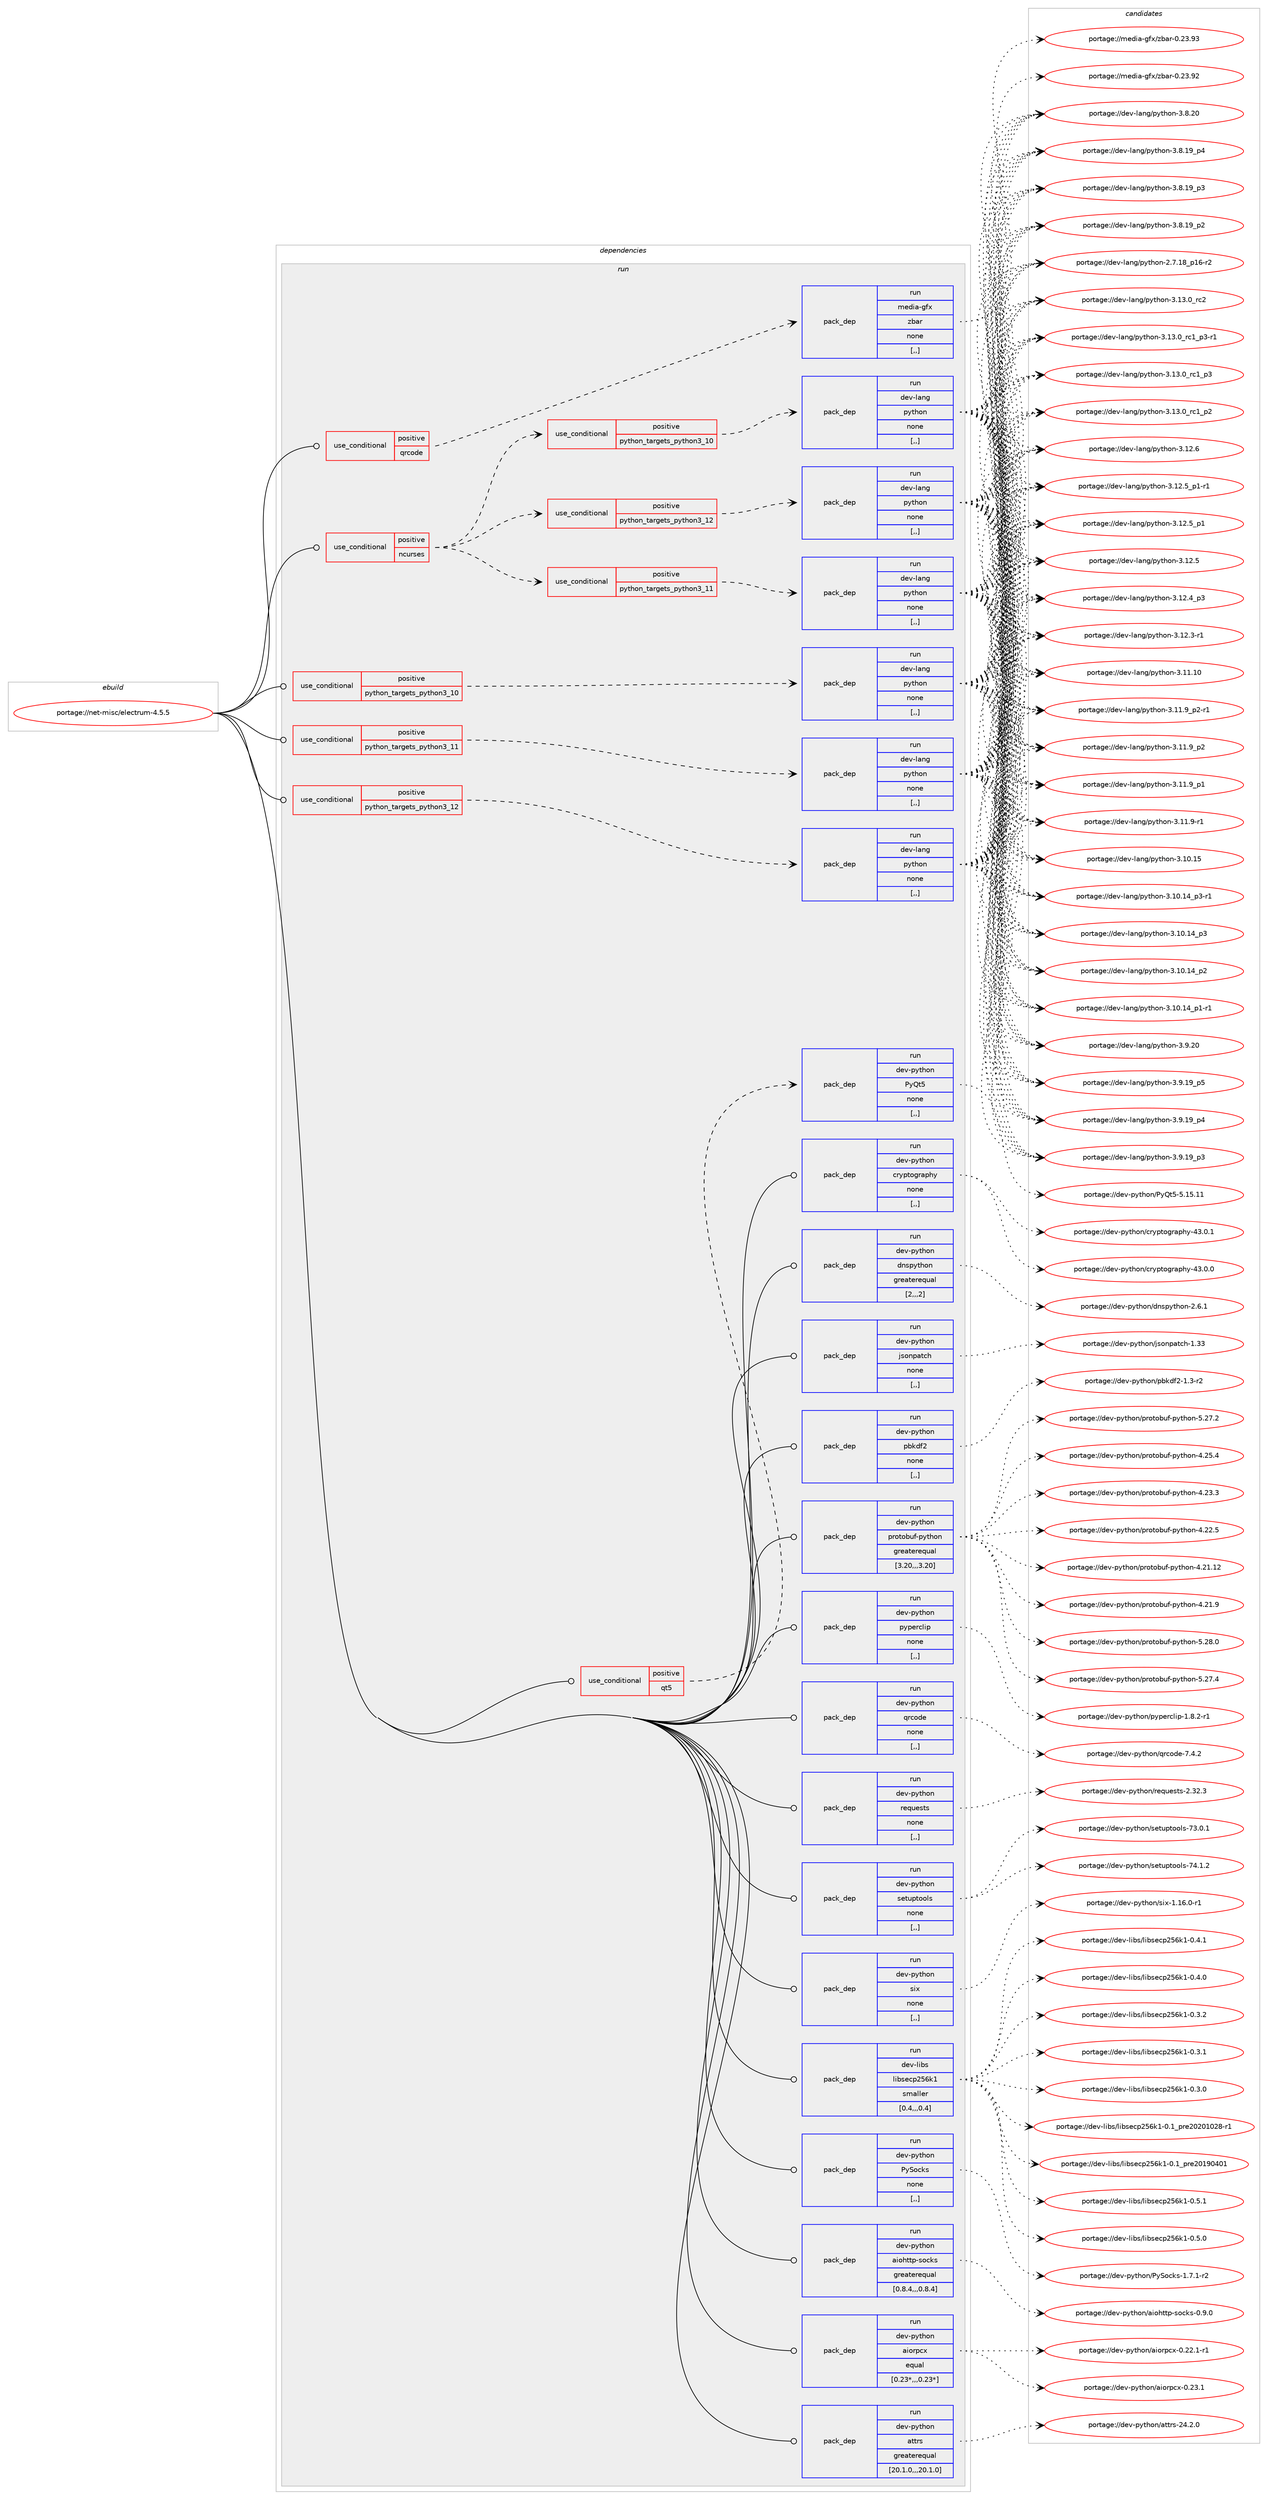 digraph prolog {

# *************
# Graph options
# *************

newrank=true;
concentrate=true;
compound=true;
graph [rankdir=LR,fontname=Helvetica,fontsize=10,ranksep=1.5];#, ranksep=2.5, nodesep=0.2];
edge  [arrowhead=vee];
node  [fontname=Helvetica,fontsize=10];

# **********
# The ebuild
# **********

subgraph cluster_leftcol {
color=gray;
label=<<i>ebuild</i>>;
id [label="portage://net-misc/electrum-4.5.5", color=red, width=4, href="../net-misc/electrum-4.5.5.svg"];
}

# ****************
# The dependencies
# ****************

subgraph cluster_midcol {
color=gray;
label=<<i>dependencies</i>>;
subgraph cluster_compile {
fillcolor="#eeeeee";
style=filled;
label=<<i>compile</i>>;
}
subgraph cluster_compileandrun {
fillcolor="#eeeeee";
style=filled;
label=<<i>compile and run</i>>;
}
subgraph cluster_run {
fillcolor="#eeeeee";
style=filled;
label=<<i>run</i>>;
subgraph cond230646 {
dependency879184 [label=<<TABLE BORDER="0" CELLBORDER="1" CELLSPACING="0" CELLPADDING="4"><TR><TD ROWSPAN="3" CELLPADDING="10">use_conditional</TD></TR><TR><TD>positive</TD></TR><TR><TD>ncurses</TD></TR></TABLE>>, shape=none, color=red];
subgraph cond230647 {
dependency879185 [label=<<TABLE BORDER="0" CELLBORDER="1" CELLSPACING="0" CELLPADDING="4"><TR><TD ROWSPAN="3" CELLPADDING="10">use_conditional</TD></TR><TR><TD>positive</TD></TR><TR><TD>python_targets_python3_10</TD></TR></TABLE>>, shape=none, color=red];
subgraph pack642105 {
dependency879186 [label=<<TABLE BORDER="0" CELLBORDER="1" CELLSPACING="0" CELLPADDING="4" WIDTH="220"><TR><TD ROWSPAN="6" CELLPADDING="30">pack_dep</TD></TR><TR><TD WIDTH="110">run</TD></TR><TR><TD>dev-lang</TD></TR><TR><TD>python</TD></TR><TR><TD>none</TD></TR><TR><TD>[,,]</TD></TR></TABLE>>, shape=none, color=blue];
}
dependency879185:e -> dependency879186:w [weight=20,style="dashed",arrowhead="vee"];
}
dependency879184:e -> dependency879185:w [weight=20,style="dashed",arrowhead="vee"];
subgraph cond230648 {
dependency879187 [label=<<TABLE BORDER="0" CELLBORDER="1" CELLSPACING="0" CELLPADDING="4"><TR><TD ROWSPAN="3" CELLPADDING="10">use_conditional</TD></TR><TR><TD>positive</TD></TR><TR><TD>python_targets_python3_11</TD></TR></TABLE>>, shape=none, color=red];
subgraph pack642106 {
dependency879188 [label=<<TABLE BORDER="0" CELLBORDER="1" CELLSPACING="0" CELLPADDING="4" WIDTH="220"><TR><TD ROWSPAN="6" CELLPADDING="30">pack_dep</TD></TR><TR><TD WIDTH="110">run</TD></TR><TR><TD>dev-lang</TD></TR><TR><TD>python</TD></TR><TR><TD>none</TD></TR><TR><TD>[,,]</TD></TR></TABLE>>, shape=none, color=blue];
}
dependency879187:e -> dependency879188:w [weight=20,style="dashed",arrowhead="vee"];
}
dependency879184:e -> dependency879187:w [weight=20,style="dashed",arrowhead="vee"];
subgraph cond230649 {
dependency879189 [label=<<TABLE BORDER="0" CELLBORDER="1" CELLSPACING="0" CELLPADDING="4"><TR><TD ROWSPAN="3" CELLPADDING="10">use_conditional</TD></TR><TR><TD>positive</TD></TR><TR><TD>python_targets_python3_12</TD></TR></TABLE>>, shape=none, color=red];
subgraph pack642107 {
dependency879190 [label=<<TABLE BORDER="0" CELLBORDER="1" CELLSPACING="0" CELLPADDING="4" WIDTH="220"><TR><TD ROWSPAN="6" CELLPADDING="30">pack_dep</TD></TR><TR><TD WIDTH="110">run</TD></TR><TR><TD>dev-lang</TD></TR><TR><TD>python</TD></TR><TR><TD>none</TD></TR><TR><TD>[,,]</TD></TR></TABLE>>, shape=none, color=blue];
}
dependency879189:e -> dependency879190:w [weight=20,style="dashed",arrowhead="vee"];
}
dependency879184:e -> dependency879189:w [weight=20,style="dashed",arrowhead="vee"];
}
id:e -> dependency879184:w [weight=20,style="solid",arrowhead="odot"];
subgraph cond230650 {
dependency879191 [label=<<TABLE BORDER="0" CELLBORDER="1" CELLSPACING="0" CELLPADDING="4"><TR><TD ROWSPAN="3" CELLPADDING="10">use_conditional</TD></TR><TR><TD>positive</TD></TR><TR><TD>python_targets_python3_10</TD></TR></TABLE>>, shape=none, color=red];
subgraph pack642108 {
dependency879192 [label=<<TABLE BORDER="0" CELLBORDER="1" CELLSPACING="0" CELLPADDING="4" WIDTH="220"><TR><TD ROWSPAN="6" CELLPADDING="30">pack_dep</TD></TR><TR><TD WIDTH="110">run</TD></TR><TR><TD>dev-lang</TD></TR><TR><TD>python</TD></TR><TR><TD>none</TD></TR><TR><TD>[,,]</TD></TR></TABLE>>, shape=none, color=blue];
}
dependency879191:e -> dependency879192:w [weight=20,style="dashed",arrowhead="vee"];
}
id:e -> dependency879191:w [weight=20,style="solid",arrowhead="odot"];
subgraph cond230651 {
dependency879193 [label=<<TABLE BORDER="0" CELLBORDER="1" CELLSPACING="0" CELLPADDING="4"><TR><TD ROWSPAN="3" CELLPADDING="10">use_conditional</TD></TR><TR><TD>positive</TD></TR><TR><TD>python_targets_python3_11</TD></TR></TABLE>>, shape=none, color=red];
subgraph pack642109 {
dependency879194 [label=<<TABLE BORDER="0" CELLBORDER="1" CELLSPACING="0" CELLPADDING="4" WIDTH="220"><TR><TD ROWSPAN="6" CELLPADDING="30">pack_dep</TD></TR><TR><TD WIDTH="110">run</TD></TR><TR><TD>dev-lang</TD></TR><TR><TD>python</TD></TR><TR><TD>none</TD></TR><TR><TD>[,,]</TD></TR></TABLE>>, shape=none, color=blue];
}
dependency879193:e -> dependency879194:w [weight=20,style="dashed",arrowhead="vee"];
}
id:e -> dependency879193:w [weight=20,style="solid",arrowhead="odot"];
subgraph cond230652 {
dependency879195 [label=<<TABLE BORDER="0" CELLBORDER="1" CELLSPACING="0" CELLPADDING="4"><TR><TD ROWSPAN="3" CELLPADDING="10">use_conditional</TD></TR><TR><TD>positive</TD></TR><TR><TD>python_targets_python3_12</TD></TR></TABLE>>, shape=none, color=red];
subgraph pack642110 {
dependency879196 [label=<<TABLE BORDER="0" CELLBORDER="1" CELLSPACING="0" CELLPADDING="4" WIDTH="220"><TR><TD ROWSPAN="6" CELLPADDING="30">pack_dep</TD></TR><TR><TD WIDTH="110">run</TD></TR><TR><TD>dev-lang</TD></TR><TR><TD>python</TD></TR><TR><TD>none</TD></TR><TR><TD>[,,]</TD></TR></TABLE>>, shape=none, color=blue];
}
dependency879195:e -> dependency879196:w [weight=20,style="dashed",arrowhead="vee"];
}
id:e -> dependency879195:w [weight=20,style="solid",arrowhead="odot"];
subgraph cond230653 {
dependency879197 [label=<<TABLE BORDER="0" CELLBORDER="1" CELLSPACING="0" CELLPADDING="4"><TR><TD ROWSPAN="3" CELLPADDING="10">use_conditional</TD></TR><TR><TD>positive</TD></TR><TR><TD>qrcode</TD></TR></TABLE>>, shape=none, color=red];
subgraph pack642111 {
dependency879198 [label=<<TABLE BORDER="0" CELLBORDER="1" CELLSPACING="0" CELLPADDING="4" WIDTH="220"><TR><TD ROWSPAN="6" CELLPADDING="30">pack_dep</TD></TR><TR><TD WIDTH="110">run</TD></TR><TR><TD>media-gfx</TD></TR><TR><TD>zbar</TD></TR><TR><TD>none</TD></TR><TR><TD>[,,]</TD></TR></TABLE>>, shape=none, color=blue];
}
dependency879197:e -> dependency879198:w [weight=20,style="dashed",arrowhead="vee"];
}
id:e -> dependency879197:w [weight=20,style="solid",arrowhead="odot"];
subgraph cond230654 {
dependency879199 [label=<<TABLE BORDER="0" CELLBORDER="1" CELLSPACING="0" CELLPADDING="4"><TR><TD ROWSPAN="3" CELLPADDING="10">use_conditional</TD></TR><TR><TD>positive</TD></TR><TR><TD>qt5</TD></TR></TABLE>>, shape=none, color=red];
subgraph pack642112 {
dependency879200 [label=<<TABLE BORDER="0" CELLBORDER="1" CELLSPACING="0" CELLPADDING="4" WIDTH="220"><TR><TD ROWSPAN="6" CELLPADDING="30">pack_dep</TD></TR><TR><TD WIDTH="110">run</TD></TR><TR><TD>dev-python</TD></TR><TR><TD>PyQt5</TD></TR><TR><TD>none</TD></TR><TR><TD>[,,]</TD></TR></TABLE>>, shape=none, color=blue];
}
dependency879199:e -> dependency879200:w [weight=20,style="dashed",arrowhead="vee"];
}
id:e -> dependency879199:w [weight=20,style="solid",arrowhead="odot"];
subgraph pack642113 {
dependency879201 [label=<<TABLE BORDER="0" CELLBORDER="1" CELLSPACING="0" CELLPADDING="4" WIDTH="220"><TR><TD ROWSPAN="6" CELLPADDING="30">pack_dep</TD></TR><TR><TD WIDTH="110">run</TD></TR><TR><TD>dev-libs</TD></TR><TR><TD>libsecp256k1</TD></TR><TR><TD>smaller</TD></TR><TR><TD>[0.4,,,0.4]</TD></TR></TABLE>>, shape=none, color=blue];
}
id:e -> dependency879201:w [weight=20,style="solid",arrowhead="odot"];
subgraph pack642114 {
dependency879202 [label=<<TABLE BORDER="0" CELLBORDER="1" CELLSPACING="0" CELLPADDING="4" WIDTH="220"><TR><TD ROWSPAN="6" CELLPADDING="30">pack_dep</TD></TR><TR><TD WIDTH="110">run</TD></TR><TR><TD>dev-python</TD></TR><TR><TD>PySocks</TD></TR><TR><TD>none</TD></TR><TR><TD>[,,]</TD></TR></TABLE>>, shape=none, color=blue];
}
id:e -> dependency879202:w [weight=20,style="solid",arrowhead="odot"];
subgraph pack642115 {
dependency879203 [label=<<TABLE BORDER="0" CELLBORDER="1" CELLSPACING="0" CELLPADDING="4" WIDTH="220"><TR><TD ROWSPAN="6" CELLPADDING="30">pack_dep</TD></TR><TR><TD WIDTH="110">run</TD></TR><TR><TD>dev-python</TD></TR><TR><TD>aiohttp-socks</TD></TR><TR><TD>greaterequal</TD></TR><TR><TD>[0.8.4,,,0.8.4]</TD></TR></TABLE>>, shape=none, color=blue];
}
id:e -> dependency879203:w [weight=20,style="solid",arrowhead="odot"];
subgraph pack642116 {
dependency879204 [label=<<TABLE BORDER="0" CELLBORDER="1" CELLSPACING="0" CELLPADDING="4" WIDTH="220"><TR><TD ROWSPAN="6" CELLPADDING="30">pack_dep</TD></TR><TR><TD WIDTH="110">run</TD></TR><TR><TD>dev-python</TD></TR><TR><TD>aiorpcx</TD></TR><TR><TD>equal</TD></TR><TR><TD>[0.23*,,,0.23*]</TD></TR></TABLE>>, shape=none, color=blue];
}
id:e -> dependency879204:w [weight=20,style="solid",arrowhead="odot"];
subgraph pack642117 {
dependency879205 [label=<<TABLE BORDER="0" CELLBORDER="1" CELLSPACING="0" CELLPADDING="4" WIDTH="220"><TR><TD ROWSPAN="6" CELLPADDING="30">pack_dep</TD></TR><TR><TD WIDTH="110">run</TD></TR><TR><TD>dev-python</TD></TR><TR><TD>attrs</TD></TR><TR><TD>greaterequal</TD></TR><TR><TD>[20.1.0,,,20.1.0]</TD></TR></TABLE>>, shape=none, color=blue];
}
id:e -> dependency879205:w [weight=20,style="solid",arrowhead="odot"];
subgraph pack642118 {
dependency879206 [label=<<TABLE BORDER="0" CELLBORDER="1" CELLSPACING="0" CELLPADDING="4" WIDTH="220"><TR><TD ROWSPAN="6" CELLPADDING="30">pack_dep</TD></TR><TR><TD WIDTH="110">run</TD></TR><TR><TD>dev-python</TD></TR><TR><TD>cryptography</TD></TR><TR><TD>none</TD></TR><TR><TD>[,,]</TD></TR></TABLE>>, shape=none, color=blue];
}
id:e -> dependency879206:w [weight=20,style="solid",arrowhead="odot"];
subgraph pack642119 {
dependency879207 [label=<<TABLE BORDER="0" CELLBORDER="1" CELLSPACING="0" CELLPADDING="4" WIDTH="220"><TR><TD ROWSPAN="6" CELLPADDING="30">pack_dep</TD></TR><TR><TD WIDTH="110">run</TD></TR><TR><TD>dev-python</TD></TR><TR><TD>dnspython</TD></TR><TR><TD>greaterequal</TD></TR><TR><TD>[2,,,2]</TD></TR></TABLE>>, shape=none, color=blue];
}
id:e -> dependency879207:w [weight=20,style="solid",arrowhead="odot"];
subgraph pack642120 {
dependency879208 [label=<<TABLE BORDER="0" CELLBORDER="1" CELLSPACING="0" CELLPADDING="4" WIDTH="220"><TR><TD ROWSPAN="6" CELLPADDING="30">pack_dep</TD></TR><TR><TD WIDTH="110">run</TD></TR><TR><TD>dev-python</TD></TR><TR><TD>jsonpatch</TD></TR><TR><TD>none</TD></TR><TR><TD>[,,]</TD></TR></TABLE>>, shape=none, color=blue];
}
id:e -> dependency879208:w [weight=20,style="solid",arrowhead="odot"];
subgraph pack642121 {
dependency879209 [label=<<TABLE BORDER="0" CELLBORDER="1" CELLSPACING="0" CELLPADDING="4" WIDTH="220"><TR><TD ROWSPAN="6" CELLPADDING="30">pack_dep</TD></TR><TR><TD WIDTH="110">run</TD></TR><TR><TD>dev-python</TD></TR><TR><TD>pbkdf2</TD></TR><TR><TD>none</TD></TR><TR><TD>[,,]</TD></TR></TABLE>>, shape=none, color=blue];
}
id:e -> dependency879209:w [weight=20,style="solid",arrowhead="odot"];
subgraph pack642122 {
dependency879210 [label=<<TABLE BORDER="0" CELLBORDER="1" CELLSPACING="0" CELLPADDING="4" WIDTH="220"><TR><TD ROWSPAN="6" CELLPADDING="30">pack_dep</TD></TR><TR><TD WIDTH="110">run</TD></TR><TR><TD>dev-python</TD></TR><TR><TD>protobuf-python</TD></TR><TR><TD>greaterequal</TD></TR><TR><TD>[3.20,,,3.20]</TD></TR></TABLE>>, shape=none, color=blue];
}
id:e -> dependency879210:w [weight=20,style="solid",arrowhead="odot"];
subgraph pack642123 {
dependency879211 [label=<<TABLE BORDER="0" CELLBORDER="1" CELLSPACING="0" CELLPADDING="4" WIDTH="220"><TR><TD ROWSPAN="6" CELLPADDING="30">pack_dep</TD></TR><TR><TD WIDTH="110">run</TD></TR><TR><TD>dev-python</TD></TR><TR><TD>pyperclip</TD></TR><TR><TD>none</TD></TR><TR><TD>[,,]</TD></TR></TABLE>>, shape=none, color=blue];
}
id:e -> dependency879211:w [weight=20,style="solid",arrowhead="odot"];
subgraph pack642124 {
dependency879212 [label=<<TABLE BORDER="0" CELLBORDER="1" CELLSPACING="0" CELLPADDING="4" WIDTH="220"><TR><TD ROWSPAN="6" CELLPADDING="30">pack_dep</TD></TR><TR><TD WIDTH="110">run</TD></TR><TR><TD>dev-python</TD></TR><TR><TD>qrcode</TD></TR><TR><TD>none</TD></TR><TR><TD>[,,]</TD></TR></TABLE>>, shape=none, color=blue];
}
id:e -> dependency879212:w [weight=20,style="solid",arrowhead="odot"];
subgraph pack642125 {
dependency879213 [label=<<TABLE BORDER="0" CELLBORDER="1" CELLSPACING="0" CELLPADDING="4" WIDTH="220"><TR><TD ROWSPAN="6" CELLPADDING="30">pack_dep</TD></TR><TR><TD WIDTH="110">run</TD></TR><TR><TD>dev-python</TD></TR><TR><TD>requests</TD></TR><TR><TD>none</TD></TR><TR><TD>[,,]</TD></TR></TABLE>>, shape=none, color=blue];
}
id:e -> dependency879213:w [weight=20,style="solid",arrowhead="odot"];
subgraph pack642126 {
dependency879214 [label=<<TABLE BORDER="0" CELLBORDER="1" CELLSPACING="0" CELLPADDING="4" WIDTH="220"><TR><TD ROWSPAN="6" CELLPADDING="30">pack_dep</TD></TR><TR><TD WIDTH="110">run</TD></TR><TR><TD>dev-python</TD></TR><TR><TD>setuptools</TD></TR><TR><TD>none</TD></TR><TR><TD>[,,]</TD></TR></TABLE>>, shape=none, color=blue];
}
id:e -> dependency879214:w [weight=20,style="solid",arrowhead="odot"];
subgraph pack642127 {
dependency879215 [label=<<TABLE BORDER="0" CELLBORDER="1" CELLSPACING="0" CELLPADDING="4" WIDTH="220"><TR><TD ROWSPAN="6" CELLPADDING="30">pack_dep</TD></TR><TR><TD WIDTH="110">run</TD></TR><TR><TD>dev-python</TD></TR><TR><TD>six</TD></TR><TR><TD>none</TD></TR><TR><TD>[,,]</TD></TR></TABLE>>, shape=none, color=blue];
}
id:e -> dependency879215:w [weight=20,style="solid",arrowhead="odot"];
}
}

# **************
# The candidates
# **************

subgraph cluster_choices {
rank=same;
color=gray;
label=<<i>candidates</i>>;

subgraph choice642105 {
color=black;
nodesep=1;
choice10010111845108971101034711212111610411111045514649514648951149950 [label="portage://dev-lang/python-3.13.0_rc2", color=red, width=4,href="../dev-lang/python-3.13.0_rc2.svg"];
choice1001011184510897110103471121211161041111104551464951464895114994995112514511449 [label="portage://dev-lang/python-3.13.0_rc1_p3-r1", color=red, width=4,href="../dev-lang/python-3.13.0_rc1_p3-r1.svg"];
choice100101118451089711010347112121116104111110455146495146489511499499511251 [label="portage://dev-lang/python-3.13.0_rc1_p3", color=red, width=4,href="../dev-lang/python-3.13.0_rc1_p3.svg"];
choice100101118451089711010347112121116104111110455146495146489511499499511250 [label="portage://dev-lang/python-3.13.0_rc1_p2", color=red, width=4,href="../dev-lang/python-3.13.0_rc1_p2.svg"];
choice10010111845108971101034711212111610411111045514649504654 [label="portage://dev-lang/python-3.12.6", color=red, width=4,href="../dev-lang/python-3.12.6.svg"];
choice1001011184510897110103471121211161041111104551464950465395112494511449 [label="portage://dev-lang/python-3.12.5_p1-r1", color=red, width=4,href="../dev-lang/python-3.12.5_p1-r1.svg"];
choice100101118451089711010347112121116104111110455146495046539511249 [label="portage://dev-lang/python-3.12.5_p1", color=red, width=4,href="../dev-lang/python-3.12.5_p1.svg"];
choice10010111845108971101034711212111610411111045514649504653 [label="portage://dev-lang/python-3.12.5", color=red, width=4,href="../dev-lang/python-3.12.5.svg"];
choice100101118451089711010347112121116104111110455146495046529511251 [label="portage://dev-lang/python-3.12.4_p3", color=red, width=4,href="../dev-lang/python-3.12.4_p3.svg"];
choice100101118451089711010347112121116104111110455146495046514511449 [label="portage://dev-lang/python-3.12.3-r1", color=red, width=4,href="../dev-lang/python-3.12.3-r1.svg"];
choice1001011184510897110103471121211161041111104551464949464948 [label="portage://dev-lang/python-3.11.10", color=red, width=4,href="../dev-lang/python-3.11.10.svg"];
choice1001011184510897110103471121211161041111104551464949465795112504511449 [label="portage://dev-lang/python-3.11.9_p2-r1", color=red, width=4,href="../dev-lang/python-3.11.9_p2-r1.svg"];
choice100101118451089711010347112121116104111110455146494946579511250 [label="portage://dev-lang/python-3.11.9_p2", color=red, width=4,href="../dev-lang/python-3.11.9_p2.svg"];
choice100101118451089711010347112121116104111110455146494946579511249 [label="portage://dev-lang/python-3.11.9_p1", color=red, width=4,href="../dev-lang/python-3.11.9_p1.svg"];
choice100101118451089711010347112121116104111110455146494946574511449 [label="portage://dev-lang/python-3.11.9-r1", color=red, width=4,href="../dev-lang/python-3.11.9-r1.svg"];
choice1001011184510897110103471121211161041111104551464948464953 [label="portage://dev-lang/python-3.10.15", color=red, width=4,href="../dev-lang/python-3.10.15.svg"];
choice100101118451089711010347112121116104111110455146494846495295112514511449 [label="portage://dev-lang/python-3.10.14_p3-r1", color=red, width=4,href="../dev-lang/python-3.10.14_p3-r1.svg"];
choice10010111845108971101034711212111610411111045514649484649529511251 [label="portage://dev-lang/python-3.10.14_p3", color=red, width=4,href="../dev-lang/python-3.10.14_p3.svg"];
choice10010111845108971101034711212111610411111045514649484649529511250 [label="portage://dev-lang/python-3.10.14_p2", color=red, width=4,href="../dev-lang/python-3.10.14_p2.svg"];
choice100101118451089711010347112121116104111110455146494846495295112494511449 [label="portage://dev-lang/python-3.10.14_p1-r1", color=red, width=4,href="../dev-lang/python-3.10.14_p1-r1.svg"];
choice10010111845108971101034711212111610411111045514657465048 [label="portage://dev-lang/python-3.9.20", color=red, width=4,href="../dev-lang/python-3.9.20.svg"];
choice100101118451089711010347112121116104111110455146574649579511253 [label="portage://dev-lang/python-3.9.19_p5", color=red, width=4,href="../dev-lang/python-3.9.19_p5.svg"];
choice100101118451089711010347112121116104111110455146574649579511252 [label="portage://dev-lang/python-3.9.19_p4", color=red, width=4,href="../dev-lang/python-3.9.19_p4.svg"];
choice100101118451089711010347112121116104111110455146574649579511251 [label="portage://dev-lang/python-3.9.19_p3", color=red, width=4,href="../dev-lang/python-3.9.19_p3.svg"];
choice10010111845108971101034711212111610411111045514656465048 [label="portage://dev-lang/python-3.8.20", color=red, width=4,href="../dev-lang/python-3.8.20.svg"];
choice100101118451089711010347112121116104111110455146564649579511252 [label="portage://dev-lang/python-3.8.19_p4", color=red, width=4,href="../dev-lang/python-3.8.19_p4.svg"];
choice100101118451089711010347112121116104111110455146564649579511251 [label="portage://dev-lang/python-3.8.19_p3", color=red, width=4,href="../dev-lang/python-3.8.19_p3.svg"];
choice100101118451089711010347112121116104111110455146564649579511250 [label="portage://dev-lang/python-3.8.19_p2", color=red, width=4,href="../dev-lang/python-3.8.19_p2.svg"];
choice100101118451089711010347112121116104111110455046554649569511249544511450 [label="portage://dev-lang/python-2.7.18_p16-r2", color=red, width=4,href="../dev-lang/python-2.7.18_p16-r2.svg"];
dependency879186:e -> choice10010111845108971101034711212111610411111045514649514648951149950:w [style=dotted,weight="100"];
dependency879186:e -> choice1001011184510897110103471121211161041111104551464951464895114994995112514511449:w [style=dotted,weight="100"];
dependency879186:e -> choice100101118451089711010347112121116104111110455146495146489511499499511251:w [style=dotted,weight="100"];
dependency879186:e -> choice100101118451089711010347112121116104111110455146495146489511499499511250:w [style=dotted,weight="100"];
dependency879186:e -> choice10010111845108971101034711212111610411111045514649504654:w [style=dotted,weight="100"];
dependency879186:e -> choice1001011184510897110103471121211161041111104551464950465395112494511449:w [style=dotted,weight="100"];
dependency879186:e -> choice100101118451089711010347112121116104111110455146495046539511249:w [style=dotted,weight="100"];
dependency879186:e -> choice10010111845108971101034711212111610411111045514649504653:w [style=dotted,weight="100"];
dependency879186:e -> choice100101118451089711010347112121116104111110455146495046529511251:w [style=dotted,weight="100"];
dependency879186:e -> choice100101118451089711010347112121116104111110455146495046514511449:w [style=dotted,weight="100"];
dependency879186:e -> choice1001011184510897110103471121211161041111104551464949464948:w [style=dotted,weight="100"];
dependency879186:e -> choice1001011184510897110103471121211161041111104551464949465795112504511449:w [style=dotted,weight="100"];
dependency879186:e -> choice100101118451089711010347112121116104111110455146494946579511250:w [style=dotted,weight="100"];
dependency879186:e -> choice100101118451089711010347112121116104111110455146494946579511249:w [style=dotted,weight="100"];
dependency879186:e -> choice100101118451089711010347112121116104111110455146494946574511449:w [style=dotted,weight="100"];
dependency879186:e -> choice1001011184510897110103471121211161041111104551464948464953:w [style=dotted,weight="100"];
dependency879186:e -> choice100101118451089711010347112121116104111110455146494846495295112514511449:w [style=dotted,weight="100"];
dependency879186:e -> choice10010111845108971101034711212111610411111045514649484649529511251:w [style=dotted,weight="100"];
dependency879186:e -> choice10010111845108971101034711212111610411111045514649484649529511250:w [style=dotted,weight="100"];
dependency879186:e -> choice100101118451089711010347112121116104111110455146494846495295112494511449:w [style=dotted,weight="100"];
dependency879186:e -> choice10010111845108971101034711212111610411111045514657465048:w [style=dotted,weight="100"];
dependency879186:e -> choice100101118451089711010347112121116104111110455146574649579511253:w [style=dotted,weight="100"];
dependency879186:e -> choice100101118451089711010347112121116104111110455146574649579511252:w [style=dotted,weight="100"];
dependency879186:e -> choice100101118451089711010347112121116104111110455146574649579511251:w [style=dotted,weight="100"];
dependency879186:e -> choice10010111845108971101034711212111610411111045514656465048:w [style=dotted,weight="100"];
dependency879186:e -> choice100101118451089711010347112121116104111110455146564649579511252:w [style=dotted,weight="100"];
dependency879186:e -> choice100101118451089711010347112121116104111110455146564649579511251:w [style=dotted,weight="100"];
dependency879186:e -> choice100101118451089711010347112121116104111110455146564649579511250:w [style=dotted,weight="100"];
dependency879186:e -> choice100101118451089711010347112121116104111110455046554649569511249544511450:w [style=dotted,weight="100"];
}
subgraph choice642106 {
color=black;
nodesep=1;
choice10010111845108971101034711212111610411111045514649514648951149950 [label="portage://dev-lang/python-3.13.0_rc2", color=red, width=4,href="../dev-lang/python-3.13.0_rc2.svg"];
choice1001011184510897110103471121211161041111104551464951464895114994995112514511449 [label="portage://dev-lang/python-3.13.0_rc1_p3-r1", color=red, width=4,href="../dev-lang/python-3.13.0_rc1_p3-r1.svg"];
choice100101118451089711010347112121116104111110455146495146489511499499511251 [label="portage://dev-lang/python-3.13.0_rc1_p3", color=red, width=4,href="../dev-lang/python-3.13.0_rc1_p3.svg"];
choice100101118451089711010347112121116104111110455146495146489511499499511250 [label="portage://dev-lang/python-3.13.0_rc1_p2", color=red, width=4,href="../dev-lang/python-3.13.0_rc1_p2.svg"];
choice10010111845108971101034711212111610411111045514649504654 [label="portage://dev-lang/python-3.12.6", color=red, width=4,href="../dev-lang/python-3.12.6.svg"];
choice1001011184510897110103471121211161041111104551464950465395112494511449 [label="portage://dev-lang/python-3.12.5_p1-r1", color=red, width=4,href="../dev-lang/python-3.12.5_p1-r1.svg"];
choice100101118451089711010347112121116104111110455146495046539511249 [label="portage://dev-lang/python-3.12.5_p1", color=red, width=4,href="../dev-lang/python-3.12.5_p1.svg"];
choice10010111845108971101034711212111610411111045514649504653 [label="portage://dev-lang/python-3.12.5", color=red, width=4,href="../dev-lang/python-3.12.5.svg"];
choice100101118451089711010347112121116104111110455146495046529511251 [label="portage://dev-lang/python-3.12.4_p3", color=red, width=4,href="../dev-lang/python-3.12.4_p3.svg"];
choice100101118451089711010347112121116104111110455146495046514511449 [label="portage://dev-lang/python-3.12.3-r1", color=red, width=4,href="../dev-lang/python-3.12.3-r1.svg"];
choice1001011184510897110103471121211161041111104551464949464948 [label="portage://dev-lang/python-3.11.10", color=red, width=4,href="../dev-lang/python-3.11.10.svg"];
choice1001011184510897110103471121211161041111104551464949465795112504511449 [label="portage://dev-lang/python-3.11.9_p2-r1", color=red, width=4,href="../dev-lang/python-3.11.9_p2-r1.svg"];
choice100101118451089711010347112121116104111110455146494946579511250 [label="portage://dev-lang/python-3.11.9_p2", color=red, width=4,href="../dev-lang/python-3.11.9_p2.svg"];
choice100101118451089711010347112121116104111110455146494946579511249 [label="portage://dev-lang/python-3.11.9_p1", color=red, width=4,href="../dev-lang/python-3.11.9_p1.svg"];
choice100101118451089711010347112121116104111110455146494946574511449 [label="portage://dev-lang/python-3.11.9-r1", color=red, width=4,href="../dev-lang/python-3.11.9-r1.svg"];
choice1001011184510897110103471121211161041111104551464948464953 [label="portage://dev-lang/python-3.10.15", color=red, width=4,href="../dev-lang/python-3.10.15.svg"];
choice100101118451089711010347112121116104111110455146494846495295112514511449 [label="portage://dev-lang/python-3.10.14_p3-r1", color=red, width=4,href="../dev-lang/python-3.10.14_p3-r1.svg"];
choice10010111845108971101034711212111610411111045514649484649529511251 [label="portage://dev-lang/python-3.10.14_p3", color=red, width=4,href="../dev-lang/python-3.10.14_p3.svg"];
choice10010111845108971101034711212111610411111045514649484649529511250 [label="portage://dev-lang/python-3.10.14_p2", color=red, width=4,href="../dev-lang/python-3.10.14_p2.svg"];
choice100101118451089711010347112121116104111110455146494846495295112494511449 [label="portage://dev-lang/python-3.10.14_p1-r1", color=red, width=4,href="../dev-lang/python-3.10.14_p1-r1.svg"];
choice10010111845108971101034711212111610411111045514657465048 [label="portage://dev-lang/python-3.9.20", color=red, width=4,href="../dev-lang/python-3.9.20.svg"];
choice100101118451089711010347112121116104111110455146574649579511253 [label="portage://dev-lang/python-3.9.19_p5", color=red, width=4,href="../dev-lang/python-3.9.19_p5.svg"];
choice100101118451089711010347112121116104111110455146574649579511252 [label="portage://dev-lang/python-3.9.19_p4", color=red, width=4,href="../dev-lang/python-3.9.19_p4.svg"];
choice100101118451089711010347112121116104111110455146574649579511251 [label="portage://dev-lang/python-3.9.19_p3", color=red, width=4,href="../dev-lang/python-3.9.19_p3.svg"];
choice10010111845108971101034711212111610411111045514656465048 [label="portage://dev-lang/python-3.8.20", color=red, width=4,href="../dev-lang/python-3.8.20.svg"];
choice100101118451089711010347112121116104111110455146564649579511252 [label="portage://dev-lang/python-3.8.19_p4", color=red, width=4,href="../dev-lang/python-3.8.19_p4.svg"];
choice100101118451089711010347112121116104111110455146564649579511251 [label="portage://dev-lang/python-3.8.19_p3", color=red, width=4,href="../dev-lang/python-3.8.19_p3.svg"];
choice100101118451089711010347112121116104111110455146564649579511250 [label="portage://dev-lang/python-3.8.19_p2", color=red, width=4,href="../dev-lang/python-3.8.19_p2.svg"];
choice100101118451089711010347112121116104111110455046554649569511249544511450 [label="portage://dev-lang/python-2.7.18_p16-r2", color=red, width=4,href="../dev-lang/python-2.7.18_p16-r2.svg"];
dependency879188:e -> choice10010111845108971101034711212111610411111045514649514648951149950:w [style=dotted,weight="100"];
dependency879188:e -> choice1001011184510897110103471121211161041111104551464951464895114994995112514511449:w [style=dotted,weight="100"];
dependency879188:e -> choice100101118451089711010347112121116104111110455146495146489511499499511251:w [style=dotted,weight="100"];
dependency879188:e -> choice100101118451089711010347112121116104111110455146495146489511499499511250:w [style=dotted,weight="100"];
dependency879188:e -> choice10010111845108971101034711212111610411111045514649504654:w [style=dotted,weight="100"];
dependency879188:e -> choice1001011184510897110103471121211161041111104551464950465395112494511449:w [style=dotted,weight="100"];
dependency879188:e -> choice100101118451089711010347112121116104111110455146495046539511249:w [style=dotted,weight="100"];
dependency879188:e -> choice10010111845108971101034711212111610411111045514649504653:w [style=dotted,weight="100"];
dependency879188:e -> choice100101118451089711010347112121116104111110455146495046529511251:w [style=dotted,weight="100"];
dependency879188:e -> choice100101118451089711010347112121116104111110455146495046514511449:w [style=dotted,weight="100"];
dependency879188:e -> choice1001011184510897110103471121211161041111104551464949464948:w [style=dotted,weight="100"];
dependency879188:e -> choice1001011184510897110103471121211161041111104551464949465795112504511449:w [style=dotted,weight="100"];
dependency879188:e -> choice100101118451089711010347112121116104111110455146494946579511250:w [style=dotted,weight="100"];
dependency879188:e -> choice100101118451089711010347112121116104111110455146494946579511249:w [style=dotted,weight="100"];
dependency879188:e -> choice100101118451089711010347112121116104111110455146494946574511449:w [style=dotted,weight="100"];
dependency879188:e -> choice1001011184510897110103471121211161041111104551464948464953:w [style=dotted,weight="100"];
dependency879188:e -> choice100101118451089711010347112121116104111110455146494846495295112514511449:w [style=dotted,weight="100"];
dependency879188:e -> choice10010111845108971101034711212111610411111045514649484649529511251:w [style=dotted,weight="100"];
dependency879188:e -> choice10010111845108971101034711212111610411111045514649484649529511250:w [style=dotted,weight="100"];
dependency879188:e -> choice100101118451089711010347112121116104111110455146494846495295112494511449:w [style=dotted,weight="100"];
dependency879188:e -> choice10010111845108971101034711212111610411111045514657465048:w [style=dotted,weight="100"];
dependency879188:e -> choice100101118451089711010347112121116104111110455146574649579511253:w [style=dotted,weight="100"];
dependency879188:e -> choice100101118451089711010347112121116104111110455146574649579511252:w [style=dotted,weight="100"];
dependency879188:e -> choice100101118451089711010347112121116104111110455146574649579511251:w [style=dotted,weight="100"];
dependency879188:e -> choice10010111845108971101034711212111610411111045514656465048:w [style=dotted,weight="100"];
dependency879188:e -> choice100101118451089711010347112121116104111110455146564649579511252:w [style=dotted,weight="100"];
dependency879188:e -> choice100101118451089711010347112121116104111110455146564649579511251:w [style=dotted,weight="100"];
dependency879188:e -> choice100101118451089711010347112121116104111110455146564649579511250:w [style=dotted,weight="100"];
dependency879188:e -> choice100101118451089711010347112121116104111110455046554649569511249544511450:w [style=dotted,weight="100"];
}
subgraph choice642107 {
color=black;
nodesep=1;
choice10010111845108971101034711212111610411111045514649514648951149950 [label="portage://dev-lang/python-3.13.0_rc2", color=red, width=4,href="../dev-lang/python-3.13.0_rc2.svg"];
choice1001011184510897110103471121211161041111104551464951464895114994995112514511449 [label="portage://dev-lang/python-3.13.0_rc1_p3-r1", color=red, width=4,href="../dev-lang/python-3.13.0_rc1_p3-r1.svg"];
choice100101118451089711010347112121116104111110455146495146489511499499511251 [label="portage://dev-lang/python-3.13.0_rc1_p3", color=red, width=4,href="../dev-lang/python-3.13.0_rc1_p3.svg"];
choice100101118451089711010347112121116104111110455146495146489511499499511250 [label="portage://dev-lang/python-3.13.0_rc1_p2", color=red, width=4,href="../dev-lang/python-3.13.0_rc1_p2.svg"];
choice10010111845108971101034711212111610411111045514649504654 [label="portage://dev-lang/python-3.12.6", color=red, width=4,href="../dev-lang/python-3.12.6.svg"];
choice1001011184510897110103471121211161041111104551464950465395112494511449 [label="portage://dev-lang/python-3.12.5_p1-r1", color=red, width=4,href="../dev-lang/python-3.12.5_p1-r1.svg"];
choice100101118451089711010347112121116104111110455146495046539511249 [label="portage://dev-lang/python-3.12.5_p1", color=red, width=4,href="../dev-lang/python-3.12.5_p1.svg"];
choice10010111845108971101034711212111610411111045514649504653 [label="portage://dev-lang/python-3.12.5", color=red, width=4,href="../dev-lang/python-3.12.5.svg"];
choice100101118451089711010347112121116104111110455146495046529511251 [label="portage://dev-lang/python-3.12.4_p3", color=red, width=4,href="../dev-lang/python-3.12.4_p3.svg"];
choice100101118451089711010347112121116104111110455146495046514511449 [label="portage://dev-lang/python-3.12.3-r1", color=red, width=4,href="../dev-lang/python-3.12.3-r1.svg"];
choice1001011184510897110103471121211161041111104551464949464948 [label="portage://dev-lang/python-3.11.10", color=red, width=4,href="../dev-lang/python-3.11.10.svg"];
choice1001011184510897110103471121211161041111104551464949465795112504511449 [label="portage://dev-lang/python-3.11.9_p2-r1", color=red, width=4,href="../dev-lang/python-3.11.9_p2-r1.svg"];
choice100101118451089711010347112121116104111110455146494946579511250 [label="portage://dev-lang/python-3.11.9_p2", color=red, width=4,href="../dev-lang/python-3.11.9_p2.svg"];
choice100101118451089711010347112121116104111110455146494946579511249 [label="portage://dev-lang/python-3.11.9_p1", color=red, width=4,href="../dev-lang/python-3.11.9_p1.svg"];
choice100101118451089711010347112121116104111110455146494946574511449 [label="portage://dev-lang/python-3.11.9-r1", color=red, width=4,href="../dev-lang/python-3.11.9-r1.svg"];
choice1001011184510897110103471121211161041111104551464948464953 [label="portage://dev-lang/python-3.10.15", color=red, width=4,href="../dev-lang/python-3.10.15.svg"];
choice100101118451089711010347112121116104111110455146494846495295112514511449 [label="portage://dev-lang/python-3.10.14_p3-r1", color=red, width=4,href="../dev-lang/python-3.10.14_p3-r1.svg"];
choice10010111845108971101034711212111610411111045514649484649529511251 [label="portage://dev-lang/python-3.10.14_p3", color=red, width=4,href="../dev-lang/python-3.10.14_p3.svg"];
choice10010111845108971101034711212111610411111045514649484649529511250 [label="portage://dev-lang/python-3.10.14_p2", color=red, width=4,href="../dev-lang/python-3.10.14_p2.svg"];
choice100101118451089711010347112121116104111110455146494846495295112494511449 [label="portage://dev-lang/python-3.10.14_p1-r1", color=red, width=4,href="../dev-lang/python-3.10.14_p1-r1.svg"];
choice10010111845108971101034711212111610411111045514657465048 [label="portage://dev-lang/python-3.9.20", color=red, width=4,href="../dev-lang/python-3.9.20.svg"];
choice100101118451089711010347112121116104111110455146574649579511253 [label="portage://dev-lang/python-3.9.19_p5", color=red, width=4,href="../dev-lang/python-3.9.19_p5.svg"];
choice100101118451089711010347112121116104111110455146574649579511252 [label="portage://dev-lang/python-3.9.19_p4", color=red, width=4,href="../dev-lang/python-3.9.19_p4.svg"];
choice100101118451089711010347112121116104111110455146574649579511251 [label="portage://dev-lang/python-3.9.19_p3", color=red, width=4,href="../dev-lang/python-3.9.19_p3.svg"];
choice10010111845108971101034711212111610411111045514656465048 [label="portage://dev-lang/python-3.8.20", color=red, width=4,href="../dev-lang/python-3.8.20.svg"];
choice100101118451089711010347112121116104111110455146564649579511252 [label="portage://dev-lang/python-3.8.19_p4", color=red, width=4,href="../dev-lang/python-3.8.19_p4.svg"];
choice100101118451089711010347112121116104111110455146564649579511251 [label="portage://dev-lang/python-3.8.19_p3", color=red, width=4,href="../dev-lang/python-3.8.19_p3.svg"];
choice100101118451089711010347112121116104111110455146564649579511250 [label="portage://dev-lang/python-3.8.19_p2", color=red, width=4,href="../dev-lang/python-3.8.19_p2.svg"];
choice100101118451089711010347112121116104111110455046554649569511249544511450 [label="portage://dev-lang/python-2.7.18_p16-r2", color=red, width=4,href="../dev-lang/python-2.7.18_p16-r2.svg"];
dependency879190:e -> choice10010111845108971101034711212111610411111045514649514648951149950:w [style=dotted,weight="100"];
dependency879190:e -> choice1001011184510897110103471121211161041111104551464951464895114994995112514511449:w [style=dotted,weight="100"];
dependency879190:e -> choice100101118451089711010347112121116104111110455146495146489511499499511251:w [style=dotted,weight="100"];
dependency879190:e -> choice100101118451089711010347112121116104111110455146495146489511499499511250:w [style=dotted,weight="100"];
dependency879190:e -> choice10010111845108971101034711212111610411111045514649504654:w [style=dotted,weight="100"];
dependency879190:e -> choice1001011184510897110103471121211161041111104551464950465395112494511449:w [style=dotted,weight="100"];
dependency879190:e -> choice100101118451089711010347112121116104111110455146495046539511249:w [style=dotted,weight="100"];
dependency879190:e -> choice10010111845108971101034711212111610411111045514649504653:w [style=dotted,weight="100"];
dependency879190:e -> choice100101118451089711010347112121116104111110455146495046529511251:w [style=dotted,weight="100"];
dependency879190:e -> choice100101118451089711010347112121116104111110455146495046514511449:w [style=dotted,weight="100"];
dependency879190:e -> choice1001011184510897110103471121211161041111104551464949464948:w [style=dotted,weight="100"];
dependency879190:e -> choice1001011184510897110103471121211161041111104551464949465795112504511449:w [style=dotted,weight="100"];
dependency879190:e -> choice100101118451089711010347112121116104111110455146494946579511250:w [style=dotted,weight="100"];
dependency879190:e -> choice100101118451089711010347112121116104111110455146494946579511249:w [style=dotted,weight="100"];
dependency879190:e -> choice100101118451089711010347112121116104111110455146494946574511449:w [style=dotted,weight="100"];
dependency879190:e -> choice1001011184510897110103471121211161041111104551464948464953:w [style=dotted,weight="100"];
dependency879190:e -> choice100101118451089711010347112121116104111110455146494846495295112514511449:w [style=dotted,weight="100"];
dependency879190:e -> choice10010111845108971101034711212111610411111045514649484649529511251:w [style=dotted,weight="100"];
dependency879190:e -> choice10010111845108971101034711212111610411111045514649484649529511250:w [style=dotted,weight="100"];
dependency879190:e -> choice100101118451089711010347112121116104111110455146494846495295112494511449:w [style=dotted,weight="100"];
dependency879190:e -> choice10010111845108971101034711212111610411111045514657465048:w [style=dotted,weight="100"];
dependency879190:e -> choice100101118451089711010347112121116104111110455146574649579511253:w [style=dotted,weight="100"];
dependency879190:e -> choice100101118451089711010347112121116104111110455146574649579511252:w [style=dotted,weight="100"];
dependency879190:e -> choice100101118451089711010347112121116104111110455146574649579511251:w [style=dotted,weight="100"];
dependency879190:e -> choice10010111845108971101034711212111610411111045514656465048:w [style=dotted,weight="100"];
dependency879190:e -> choice100101118451089711010347112121116104111110455146564649579511252:w [style=dotted,weight="100"];
dependency879190:e -> choice100101118451089711010347112121116104111110455146564649579511251:w [style=dotted,weight="100"];
dependency879190:e -> choice100101118451089711010347112121116104111110455146564649579511250:w [style=dotted,weight="100"];
dependency879190:e -> choice100101118451089711010347112121116104111110455046554649569511249544511450:w [style=dotted,weight="100"];
}
subgraph choice642108 {
color=black;
nodesep=1;
choice10010111845108971101034711212111610411111045514649514648951149950 [label="portage://dev-lang/python-3.13.0_rc2", color=red, width=4,href="../dev-lang/python-3.13.0_rc2.svg"];
choice1001011184510897110103471121211161041111104551464951464895114994995112514511449 [label="portage://dev-lang/python-3.13.0_rc1_p3-r1", color=red, width=4,href="../dev-lang/python-3.13.0_rc1_p3-r1.svg"];
choice100101118451089711010347112121116104111110455146495146489511499499511251 [label="portage://dev-lang/python-3.13.0_rc1_p3", color=red, width=4,href="../dev-lang/python-3.13.0_rc1_p3.svg"];
choice100101118451089711010347112121116104111110455146495146489511499499511250 [label="portage://dev-lang/python-3.13.0_rc1_p2", color=red, width=4,href="../dev-lang/python-3.13.0_rc1_p2.svg"];
choice10010111845108971101034711212111610411111045514649504654 [label="portage://dev-lang/python-3.12.6", color=red, width=4,href="../dev-lang/python-3.12.6.svg"];
choice1001011184510897110103471121211161041111104551464950465395112494511449 [label="portage://dev-lang/python-3.12.5_p1-r1", color=red, width=4,href="../dev-lang/python-3.12.5_p1-r1.svg"];
choice100101118451089711010347112121116104111110455146495046539511249 [label="portage://dev-lang/python-3.12.5_p1", color=red, width=4,href="../dev-lang/python-3.12.5_p1.svg"];
choice10010111845108971101034711212111610411111045514649504653 [label="portage://dev-lang/python-3.12.5", color=red, width=4,href="../dev-lang/python-3.12.5.svg"];
choice100101118451089711010347112121116104111110455146495046529511251 [label="portage://dev-lang/python-3.12.4_p3", color=red, width=4,href="../dev-lang/python-3.12.4_p3.svg"];
choice100101118451089711010347112121116104111110455146495046514511449 [label="portage://dev-lang/python-3.12.3-r1", color=red, width=4,href="../dev-lang/python-3.12.3-r1.svg"];
choice1001011184510897110103471121211161041111104551464949464948 [label="portage://dev-lang/python-3.11.10", color=red, width=4,href="../dev-lang/python-3.11.10.svg"];
choice1001011184510897110103471121211161041111104551464949465795112504511449 [label="portage://dev-lang/python-3.11.9_p2-r1", color=red, width=4,href="../dev-lang/python-3.11.9_p2-r1.svg"];
choice100101118451089711010347112121116104111110455146494946579511250 [label="portage://dev-lang/python-3.11.9_p2", color=red, width=4,href="../dev-lang/python-3.11.9_p2.svg"];
choice100101118451089711010347112121116104111110455146494946579511249 [label="portage://dev-lang/python-3.11.9_p1", color=red, width=4,href="../dev-lang/python-3.11.9_p1.svg"];
choice100101118451089711010347112121116104111110455146494946574511449 [label="portage://dev-lang/python-3.11.9-r1", color=red, width=4,href="../dev-lang/python-3.11.9-r1.svg"];
choice1001011184510897110103471121211161041111104551464948464953 [label="portage://dev-lang/python-3.10.15", color=red, width=4,href="../dev-lang/python-3.10.15.svg"];
choice100101118451089711010347112121116104111110455146494846495295112514511449 [label="portage://dev-lang/python-3.10.14_p3-r1", color=red, width=4,href="../dev-lang/python-3.10.14_p3-r1.svg"];
choice10010111845108971101034711212111610411111045514649484649529511251 [label="portage://dev-lang/python-3.10.14_p3", color=red, width=4,href="../dev-lang/python-3.10.14_p3.svg"];
choice10010111845108971101034711212111610411111045514649484649529511250 [label="portage://dev-lang/python-3.10.14_p2", color=red, width=4,href="../dev-lang/python-3.10.14_p2.svg"];
choice100101118451089711010347112121116104111110455146494846495295112494511449 [label="portage://dev-lang/python-3.10.14_p1-r1", color=red, width=4,href="../dev-lang/python-3.10.14_p1-r1.svg"];
choice10010111845108971101034711212111610411111045514657465048 [label="portage://dev-lang/python-3.9.20", color=red, width=4,href="../dev-lang/python-3.9.20.svg"];
choice100101118451089711010347112121116104111110455146574649579511253 [label="portage://dev-lang/python-3.9.19_p5", color=red, width=4,href="../dev-lang/python-3.9.19_p5.svg"];
choice100101118451089711010347112121116104111110455146574649579511252 [label="portage://dev-lang/python-3.9.19_p4", color=red, width=4,href="../dev-lang/python-3.9.19_p4.svg"];
choice100101118451089711010347112121116104111110455146574649579511251 [label="portage://dev-lang/python-3.9.19_p3", color=red, width=4,href="../dev-lang/python-3.9.19_p3.svg"];
choice10010111845108971101034711212111610411111045514656465048 [label="portage://dev-lang/python-3.8.20", color=red, width=4,href="../dev-lang/python-3.8.20.svg"];
choice100101118451089711010347112121116104111110455146564649579511252 [label="portage://dev-lang/python-3.8.19_p4", color=red, width=4,href="../dev-lang/python-3.8.19_p4.svg"];
choice100101118451089711010347112121116104111110455146564649579511251 [label="portage://dev-lang/python-3.8.19_p3", color=red, width=4,href="../dev-lang/python-3.8.19_p3.svg"];
choice100101118451089711010347112121116104111110455146564649579511250 [label="portage://dev-lang/python-3.8.19_p2", color=red, width=4,href="../dev-lang/python-3.8.19_p2.svg"];
choice100101118451089711010347112121116104111110455046554649569511249544511450 [label="portage://dev-lang/python-2.7.18_p16-r2", color=red, width=4,href="../dev-lang/python-2.7.18_p16-r2.svg"];
dependency879192:e -> choice10010111845108971101034711212111610411111045514649514648951149950:w [style=dotted,weight="100"];
dependency879192:e -> choice1001011184510897110103471121211161041111104551464951464895114994995112514511449:w [style=dotted,weight="100"];
dependency879192:e -> choice100101118451089711010347112121116104111110455146495146489511499499511251:w [style=dotted,weight="100"];
dependency879192:e -> choice100101118451089711010347112121116104111110455146495146489511499499511250:w [style=dotted,weight="100"];
dependency879192:e -> choice10010111845108971101034711212111610411111045514649504654:w [style=dotted,weight="100"];
dependency879192:e -> choice1001011184510897110103471121211161041111104551464950465395112494511449:w [style=dotted,weight="100"];
dependency879192:e -> choice100101118451089711010347112121116104111110455146495046539511249:w [style=dotted,weight="100"];
dependency879192:e -> choice10010111845108971101034711212111610411111045514649504653:w [style=dotted,weight="100"];
dependency879192:e -> choice100101118451089711010347112121116104111110455146495046529511251:w [style=dotted,weight="100"];
dependency879192:e -> choice100101118451089711010347112121116104111110455146495046514511449:w [style=dotted,weight="100"];
dependency879192:e -> choice1001011184510897110103471121211161041111104551464949464948:w [style=dotted,weight="100"];
dependency879192:e -> choice1001011184510897110103471121211161041111104551464949465795112504511449:w [style=dotted,weight="100"];
dependency879192:e -> choice100101118451089711010347112121116104111110455146494946579511250:w [style=dotted,weight="100"];
dependency879192:e -> choice100101118451089711010347112121116104111110455146494946579511249:w [style=dotted,weight="100"];
dependency879192:e -> choice100101118451089711010347112121116104111110455146494946574511449:w [style=dotted,weight="100"];
dependency879192:e -> choice1001011184510897110103471121211161041111104551464948464953:w [style=dotted,weight="100"];
dependency879192:e -> choice100101118451089711010347112121116104111110455146494846495295112514511449:w [style=dotted,weight="100"];
dependency879192:e -> choice10010111845108971101034711212111610411111045514649484649529511251:w [style=dotted,weight="100"];
dependency879192:e -> choice10010111845108971101034711212111610411111045514649484649529511250:w [style=dotted,weight="100"];
dependency879192:e -> choice100101118451089711010347112121116104111110455146494846495295112494511449:w [style=dotted,weight="100"];
dependency879192:e -> choice10010111845108971101034711212111610411111045514657465048:w [style=dotted,weight="100"];
dependency879192:e -> choice100101118451089711010347112121116104111110455146574649579511253:w [style=dotted,weight="100"];
dependency879192:e -> choice100101118451089711010347112121116104111110455146574649579511252:w [style=dotted,weight="100"];
dependency879192:e -> choice100101118451089711010347112121116104111110455146574649579511251:w [style=dotted,weight="100"];
dependency879192:e -> choice10010111845108971101034711212111610411111045514656465048:w [style=dotted,weight="100"];
dependency879192:e -> choice100101118451089711010347112121116104111110455146564649579511252:w [style=dotted,weight="100"];
dependency879192:e -> choice100101118451089711010347112121116104111110455146564649579511251:w [style=dotted,weight="100"];
dependency879192:e -> choice100101118451089711010347112121116104111110455146564649579511250:w [style=dotted,weight="100"];
dependency879192:e -> choice100101118451089711010347112121116104111110455046554649569511249544511450:w [style=dotted,weight="100"];
}
subgraph choice642109 {
color=black;
nodesep=1;
choice10010111845108971101034711212111610411111045514649514648951149950 [label="portage://dev-lang/python-3.13.0_rc2", color=red, width=4,href="../dev-lang/python-3.13.0_rc2.svg"];
choice1001011184510897110103471121211161041111104551464951464895114994995112514511449 [label="portage://dev-lang/python-3.13.0_rc1_p3-r1", color=red, width=4,href="../dev-lang/python-3.13.0_rc1_p3-r1.svg"];
choice100101118451089711010347112121116104111110455146495146489511499499511251 [label="portage://dev-lang/python-3.13.0_rc1_p3", color=red, width=4,href="../dev-lang/python-3.13.0_rc1_p3.svg"];
choice100101118451089711010347112121116104111110455146495146489511499499511250 [label="portage://dev-lang/python-3.13.0_rc1_p2", color=red, width=4,href="../dev-lang/python-3.13.0_rc1_p2.svg"];
choice10010111845108971101034711212111610411111045514649504654 [label="portage://dev-lang/python-3.12.6", color=red, width=4,href="../dev-lang/python-3.12.6.svg"];
choice1001011184510897110103471121211161041111104551464950465395112494511449 [label="portage://dev-lang/python-3.12.5_p1-r1", color=red, width=4,href="../dev-lang/python-3.12.5_p1-r1.svg"];
choice100101118451089711010347112121116104111110455146495046539511249 [label="portage://dev-lang/python-3.12.5_p1", color=red, width=4,href="../dev-lang/python-3.12.5_p1.svg"];
choice10010111845108971101034711212111610411111045514649504653 [label="portage://dev-lang/python-3.12.5", color=red, width=4,href="../dev-lang/python-3.12.5.svg"];
choice100101118451089711010347112121116104111110455146495046529511251 [label="portage://dev-lang/python-3.12.4_p3", color=red, width=4,href="../dev-lang/python-3.12.4_p3.svg"];
choice100101118451089711010347112121116104111110455146495046514511449 [label="portage://dev-lang/python-3.12.3-r1", color=red, width=4,href="../dev-lang/python-3.12.3-r1.svg"];
choice1001011184510897110103471121211161041111104551464949464948 [label="portage://dev-lang/python-3.11.10", color=red, width=4,href="../dev-lang/python-3.11.10.svg"];
choice1001011184510897110103471121211161041111104551464949465795112504511449 [label="portage://dev-lang/python-3.11.9_p2-r1", color=red, width=4,href="../dev-lang/python-3.11.9_p2-r1.svg"];
choice100101118451089711010347112121116104111110455146494946579511250 [label="portage://dev-lang/python-3.11.9_p2", color=red, width=4,href="../dev-lang/python-3.11.9_p2.svg"];
choice100101118451089711010347112121116104111110455146494946579511249 [label="portage://dev-lang/python-3.11.9_p1", color=red, width=4,href="../dev-lang/python-3.11.9_p1.svg"];
choice100101118451089711010347112121116104111110455146494946574511449 [label="portage://dev-lang/python-3.11.9-r1", color=red, width=4,href="../dev-lang/python-3.11.9-r1.svg"];
choice1001011184510897110103471121211161041111104551464948464953 [label="portage://dev-lang/python-3.10.15", color=red, width=4,href="../dev-lang/python-3.10.15.svg"];
choice100101118451089711010347112121116104111110455146494846495295112514511449 [label="portage://dev-lang/python-3.10.14_p3-r1", color=red, width=4,href="../dev-lang/python-3.10.14_p3-r1.svg"];
choice10010111845108971101034711212111610411111045514649484649529511251 [label="portage://dev-lang/python-3.10.14_p3", color=red, width=4,href="../dev-lang/python-3.10.14_p3.svg"];
choice10010111845108971101034711212111610411111045514649484649529511250 [label="portage://dev-lang/python-3.10.14_p2", color=red, width=4,href="../dev-lang/python-3.10.14_p2.svg"];
choice100101118451089711010347112121116104111110455146494846495295112494511449 [label="portage://dev-lang/python-3.10.14_p1-r1", color=red, width=4,href="../dev-lang/python-3.10.14_p1-r1.svg"];
choice10010111845108971101034711212111610411111045514657465048 [label="portage://dev-lang/python-3.9.20", color=red, width=4,href="../dev-lang/python-3.9.20.svg"];
choice100101118451089711010347112121116104111110455146574649579511253 [label="portage://dev-lang/python-3.9.19_p5", color=red, width=4,href="../dev-lang/python-3.9.19_p5.svg"];
choice100101118451089711010347112121116104111110455146574649579511252 [label="portage://dev-lang/python-3.9.19_p4", color=red, width=4,href="../dev-lang/python-3.9.19_p4.svg"];
choice100101118451089711010347112121116104111110455146574649579511251 [label="portage://dev-lang/python-3.9.19_p3", color=red, width=4,href="../dev-lang/python-3.9.19_p3.svg"];
choice10010111845108971101034711212111610411111045514656465048 [label="portage://dev-lang/python-3.8.20", color=red, width=4,href="../dev-lang/python-3.8.20.svg"];
choice100101118451089711010347112121116104111110455146564649579511252 [label="portage://dev-lang/python-3.8.19_p4", color=red, width=4,href="../dev-lang/python-3.8.19_p4.svg"];
choice100101118451089711010347112121116104111110455146564649579511251 [label="portage://dev-lang/python-3.8.19_p3", color=red, width=4,href="../dev-lang/python-3.8.19_p3.svg"];
choice100101118451089711010347112121116104111110455146564649579511250 [label="portage://dev-lang/python-3.8.19_p2", color=red, width=4,href="../dev-lang/python-3.8.19_p2.svg"];
choice100101118451089711010347112121116104111110455046554649569511249544511450 [label="portage://dev-lang/python-2.7.18_p16-r2", color=red, width=4,href="../dev-lang/python-2.7.18_p16-r2.svg"];
dependency879194:e -> choice10010111845108971101034711212111610411111045514649514648951149950:w [style=dotted,weight="100"];
dependency879194:e -> choice1001011184510897110103471121211161041111104551464951464895114994995112514511449:w [style=dotted,weight="100"];
dependency879194:e -> choice100101118451089711010347112121116104111110455146495146489511499499511251:w [style=dotted,weight="100"];
dependency879194:e -> choice100101118451089711010347112121116104111110455146495146489511499499511250:w [style=dotted,weight="100"];
dependency879194:e -> choice10010111845108971101034711212111610411111045514649504654:w [style=dotted,weight="100"];
dependency879194:e -> choice1001011184510897110103471121211161041111104551464950465395112494511449:w [style=dotted,weight="100"];
dependency879194:e -> choice100101118451089711010347112121116104111110455146495046539511249:w [style=dotted,weight="100"];
dependency879194:e -> choice10010111845108971101034711212111610411111045514649504653:w [style=dotted,weight="100"];
dependency879194:e -> choice100101118451089711010347112121116104111110455146495046529511251:w [style=dotted,weight="100"];
dependency879194:e -> choice100101118451089711010347112121116104111110455146495046514511449:w [style=dotted,weight="100"];
dependency879194:e -> choice1001011184510897110103471121211161041111104551464949464948:w [style=dotted,weight="100"];
dependency879194:e -> choice1001011184510897110103471121211161041111104551464949465795112504511449:w [style=dotted,weight="100"];
dependency879194:e -> choice100101118451089711010347112121116104111110455146494946579511250:w [style=dotted,weight="100"];
dependency879194:e -> choice100101118451089711010347112121116104111110455146494946579511249:w [style=dotted,weight="100"];
dependency879194:e -> choice100101118451089711010347112121116104111110455146494946574511449:w [style=dotted,weight="100"];
dependency879194:e -> choice1001011184510897110103471121211161041111104551464948464953:w [style=dotted,weight="100"];
dependency879194:e -> choice100101118451089711010347112121116104111110455146494846495295112514511449:w [style=dotted,weight="100"];
dependency879194:e -> choice10010111845108971101034711212111610411111045514649484649529511251:w [style=dotted,weight="100"];
dependency879194:e -> choice10010111845108971101034711212111610411111045514649484649529511250:w [style=dotted,weight="100"];
dependency879194:e -> choice100101118451089711010347112121116104111110455146494846495295112494511449:w [style=dotted,weight="100"];
dependency879194:e -> choice10010111845108971101034711212111610411111045514657465048:w [style=dotted,weight="100"];
dependency879194:e -> choice100101118451089711010347112121116104111110455146574649579511253:w [style=dotted,weight="100"];
dependency879194:e -> choice100101118451089711010347112121116104111110455146574649579511252:w [style=dotted,weight="100"];
dependency879194:e -> choice100101118451089711010347112121116104111110455146574649579511251:w [style=dotted,weight="100"];
dependency879194:e -> choice10010111845108971101034711212111610411111045514656465048:w [style=dotted,weight="100"];
dependency879194:e -> choice100101118451089711010347112121116104111110455146564649579511252:w [style=dotted,weight="100"];
dependency879194:e -> choice100101118451089711010347112121116104111110455146564649579511251:w [style=dotted,weight="100"];
dependency879194:e -> choice100101118451089711010347112121116104111110455146564649579511250:w [style=dotted,weight="100"];
dependency879194:e -> choice100101118451089711010347112121116104111110455046554649569511249544511450:w [style=dotted,weight="100"];
}
subgraph choice642110 {
color=black;
nodesep=1;
choice10010111845108971101034711212111610411111045514649514648951149950 [label="portage://dev-lang/python-3.13.0_rc2", color=red, width=4,href="../dev-lang/python-3.13.0_rc2.svg"];
choice1001011184510897110103471121211161041111104551464951464895114994995112514511449 [label="portage://dev-lang/python-3.13.0_rc1_p3-r1", color=red, width=4,href="../dev-lang/python-3.13.0_rc1_p3-r1.svg"];
choice100101118451089711010347112121116104111110455146495146489511499499511251 [label="portage://dev-lang/python-3.13.0_rc1_p3", color=red, width=4,href="../dev-lang/python-3.13.0_rc1_p3.svg"];
choice100101118451089711010347112121116104111110455146495146489511499499511250 [label="portage://dev-lang/python-3.13.0_rc1_p2", color=red, width=4,href="../dev-lang/python-3.13.0_rc1_p2.svg"];
choice10010111845108971101034711212111610411111045514649504654 [label="portage://dev-lang/python-3.12.6", color=red, width=4,href="../dev-lang/python-3.12.6.svg"];
choice1001011184510897110103471121211161041111104551464950465395112494511449 [label="portage://dev-lang/python-3.12.5_p1-r1", color=red, width=4,href="../dev-lang/python-3.12.5_p1-r1.svg"];
choice100101118451089711010347112121116104111110455146495046539511249 [label="portage://dev-lang/python-3.12.5_p1", color=red, width=4,href="../dev-lang/python-3.12.5_p1.svg"];
choice10010111845108971101034711212111610411111045514649504653 [label="portage://dev-lang/python-3.12.5", color=red, width=4,href="../dev-lang/python-3.12.5.svg"];
choice100101118451089711010347112121116104111110455146495046529511251 [label="portage://dev-lang/python-3.12.4_p3", color=red, width=4,href="../dev-lang/python-3.12.4_p3.svg"];
choice100101118451089711010347112121116104111110455146495046514511449 [label="portage://dev-lang/python-3.12.3-r1", color=red, width=4,href="../dev-lang/python-3.12.3-r1.svg"];
choice1001011184510897110103471121211161041111104551464949464948 [label="portage://dev-lang/python-3.11.10", color=red, width=4,href="../dev-lang/python-3.11.10.svg"];
choice1001011184510897110103471121211161041111104551464949465795112504511449 [label="portage://dev-lang/python-3.11.9_p2-r1", color=red, width=4,href="../dev-lang/python-3.11.9_p2-r1.svg"];
choice100101118451089711010347112121116104111110455146494946579511250 [label="portage://dev-lang/python-3.11.9_p2", color=red, width=4,href="../dev-lang/python-3.11.9_p2.svg"];
choice100101118451089711010347112121116104111110455146494946579511249 [label="portage://dev-lang/python-3.11.9_p1", color=red, width=4,href="../dev-lang/python-3.11.9_p1.svg"];
choice100101118451089711010347112121116104111110455146494946574511449 [label="portage://dev-lang/python-3.11.9-r1", color=red, width=4,href="../dev-lang/python-3.11.9-r1.svg"];
choice1001011184510897110103471121211161041111104551464948464953 [label="portage://dev-lang/python-3.10.15", color=red, width=4,href="../dev-lang/python-3.10.15.svg"];
choice100101118451089711010347112121116104111110455146494846495295112514511449 [label="portage://dev-lang/python-3.10.14_p3-r1", color=red, width=4,href="../dev-lang/python-3.10.14_p3-r1.svg"];
choice10010111845108971101034711212111610411111045514649484649529511251 [label="portage://dev-lang/python-3.10.14_p3", color=red, width=4,href="../dev-lang/python-3.10.14_p3.svg"];
choice10010111845108971101034711212111610411111045514649484649529511250 [label="portage://dev-lang/python-3.10.14_p2", color=red, width=4,href="../dev-lang/python-3.10.14_p2.svg"];
choice100101118451089711010347112121116104111110455146494846495295112494511449 [label="portage://dev-lang/python-3.10.14_p1-r1", color=red, width=4,href="../dev-lang/python-3.10.14_p1-r1.svg"];
choice10010111845108971101034711212111610411111045514657465048 [label="portage://dev-lang/python-3.9.20", color=red, width=4,href="../dev-lang/python-3.9.20.svg"];
choice100101118451089711010347112121116104111110455146574649579511253 [label="portage://dev-lang/python-3.9.19_p5", color=red, width=4,href="../dev-lang/python-3.9.19_p5.svg"];
choice100101118451089711010347112121116104111110455146574649579511252 [label="portage://dev-lang/python-3.9.19_p4", color=red, width=4,href="../dev-lang/python-3.9.19_p4.svg"];
choice100101118451089711010347112121116104111110455146574649579511251 [label="portage://dev-lang/python-3.9.19_p3", color=red, width=4,href="../dev-lang/python-3.9.19_p3.svg"];
choice10010111845108971101034711212111610411111045514656465048 [label="portage://dev-lang/python-3.8.20", color=red, width=4,href="../dev-lang/python-3.8.20.svg"];
choice100101118451089711010347112121116104111110455146564649579511252 [label="portage://dev-lang/python-3.8.19_p4", color=red, width=4,href="../dev-lang/python-3.8.19_p4.svg"];
choice100101118451089711010347112121116104111110455146564649579511251 [label="portage://dev-lang/python-3.8.19_p3", color=red, width=4,href="../dev-lang/python-3.8.19_p3.svg"];
choice100101118451089711010347112121116104111110455146564649579511250 [label="portage://dev-lang/python-3.8.19_p2", color=red, width=4,href="../dev-lang/python-3.8.19_p2.svg"];
choice100101118451089711010347112121116104111110455046554649569511249544511450 [label="portage://dev-lang/python-2.7.18_p16-r2", color=red, width=4,href="../dev-lang/python-2.7.18_p16-r2.svg"];
dependency879196:e -> choice10010111845108971101034711212111610411111045514649514648951149950:w [style=dotted,weight="100"];
dependency879196:e -> choice1001011184510897110103471121211161041111104551464951464895114994995112514511449:w [style=dotted,weight="100"];
dependency879196:e -> choice100101118451089711010347112121116104111110455146495146489511499499511251:w [style=dotted,weight="100"];
dependency879196:e -> choice100101118451089711010347112121116104111110455146495146489511499499511250:w [style=dotted,weight="100"];
dependency879196:e -> choice10010111845108971101034711212111610411111045514649504654:w [style=dotted,weight="100"];
dependency879196:e -> choice1001011184510897110103471121211161041111104551464950465395112494511449:w [style=dotted,weight="100"];
dependency879196:e -> choice100101118451089711010347112121116104111110455146495046539511249:w [style=dotted,weight="100"];
dependency879196:e -> choice10010111845108971101034711212111610411111045514649504653:w [style=dotted,weight="100"];
dependency879196:e -> choice100101118451089711010347112121116104111110455146495046529511251:w [style=dotted,weight="100"];
dependency879196:e -> choice100101118451089711010347112121116104111110455146495046514511449:w [style=dotted,weight="100"];
dependency879196:e -> choice1001011184510897110103471121211161041111104551464949464948:w [style=dotted,weight="100"];
dependency879196:e -> choice1001011184510897110103471121211161041111104551464949465795112504511449:w [style=dotted,weight="100"];
dependency879196:e -> choice100101118451089711010347112121116104111110455146494946579511250:w [style=dotted,weight="100"];
dependency879196:e -> choice100101118451089711010347112121116104111110455146494946579511249:w [style=dotted,weight="100"];
dependency879196:e -> choice100101118451089711010347112121116104111110455146494946574511449:w [style=dotted,weight="100"];
dependency879196:e -> choice1001011184510897110103471121211161041111104551464948464953:w [style=dotted,weight="100"];
dependency879196:e -> choice100101118451089711010347112121116104111110455146494846495295112514511449:w [style=dotted,weight="100"];
dependency879196:e -> choice10010111845108971101034711212111610411111045514649484649529511251:w [style=dotted,weight="100"];
dependency879196:e -> choice10010111845108971101034711212111610411111045514649484649529511250:w [style=dotted,weight="100"];
dependency879196:e -> choice100101118451089711010347112121116104111110455146494846495295112494511449:w [style=dotted,weight="100"];
dependency879196:e -> choice10010111845108971101034711212111610411111045514657465048:w [style=dotted,weight="100"];
dependency879196:e -> choice100101118451089711010347112121116104111110455146574649579511253:w [style=dotted,weight="100"];
dependency879196:e -> choice100101118451089711010347112121116104111110455146574649579511252:w [style=dotted,weight="100"];
dependency879196:e -> choice100101118451089711010347112121116104111110455146574649579511251:w [style=dotted,weight="100"];
dependency879196:e -> choice10010111845108971101034711212111610411111045514656465048:w [style=dotted,weight="100"];
dependency879196:e -> choice100101118451089711010347112121116104111110455146564649579511252:w [style=dotted,weight="100"];
dependency879196:e -> choice100101118451089711010347112121116104111110455146564649579511251:w [style=dotted,weight="100"];
dependency879196:e -> choice100101118451089711010347112121116104111110455146564649579511250:w [style=dotted,weight="100"];
dependency879196:e -> choice100101118451089711010347112121116104111110455046554649569511249544511450:w [style=dotted,weight="100"];
}
subgraph choice642111 {
color=black;
nodesep=1;
choice10910110010597451031021204712298971144548465051465751 [label="portage://media-gfx/zbar-0.23.93", color=red, width=4,href="../media-gfx/zbar-0.23.93.svg"];
choice10910110010597451031021204712298971144548465051465750 [label="portage://media-gfx/zbar-0.23.92", color=red, width=4,href="../media-gfx/zbar-0.23.92.svg"];
dependency879198:e -> choice10910110010597451031021204712298971144548465051465751:w [style=dotted,weight="100"];
dependency879198:e -> choice10910110010597451031021204712298971144548465051465750:w [style=dotted,weight="100"];
}
subgraph choice642112 {
color=black;
nodesep=1;
choice10010111845112121116104111110478012181116534553464953464949 [label="portage://dev-python/PyQt5-5.15.11", color=red, width=4,href="../dev-python/PyQt5-5.15.11.svg"];
dependency879200:e -> choice10010111845112121116104111110478012181116534553464953464949:w [style=dotted,weight="100"];
}
subgraph choice642113 {
color=black;
nodesep=1;
choice100101118451081059811547108105981151019911250535410749454846534649 [label="portage://dev-libs/libsecp256k1-0.5.1", color=red, width=4,href="../dev-libs/libsecp256k1-0.5.1.svg"];
choice100101118451081059811547108105981151019911250535410749454846534648 [label="portage://dev-libs/libsecp256k1-0.5.0", color=red, width=4,href="../dev-libs/libsecp256k1-0.5.0.svg"];
choice100101118451081059811547108105981151019911250535410749454846524649 [label="portage://dev-libs/libsecp256k1-0.4.1", color=red, width=4,href="../dev-libs/libsecp256k1-0.4.1.svg"];
choice100101118451081059811547108105981151019911250535410749454846524648 [label="portage://dev-libs/libsecp256k1-0.4.0", color=red, width=4,href="../dev-libs/libsecp256k1-0.4.0.svg"];
choice100101118451081059811547108105981151019911250535410749454846514650 [label="portage://dev-libs/libsecp256k1-0.3.2", color=red, width=4,href="../dev-libs/libsecp256k1-0.3.2.svg"];
choice100101118451081059811547108105981151019911250535410749454846514649 [label="portage://dev-libs/libsecp256k1-0.3.1", color=red, width=4,href="../dev-libs/libsecp256k1-0.3.1.svg"];
choice100101118451081059811547108105981151019911250535410749454846514648 [label="portage://dev-libs/libsecp256k1-0.3.0", color=red, width=4,href="../dev-libs/libsecp256k1-0.3.0.svg"];
choice100101118451081059811547108105981151019911250535410749454846499511211410150485048494850564511449 [label="portage://dev-libs/libsecp256k1-0.1_pre20201028-r1", color=red, width=4,href="../dev-libs/libsecp256k1-0.1_pre20201028-r1.svg"];
choice10010111845108105981154710810598115101991125053541074945484649951121141015048495748524849 [label="portage://dev-libs/libsecp256k1-0.1_pre20190401", color=red, width=4,href="../dev-libs/libsecp256k1-0.1_pre20190401.svg"];
dependency879201:e -> choice100101118451081059811547108105981151019911250535410749454846534649:w [style=dotted,weight="100"];
dependency879201:e -> choice100101118451081059811547108105981151019911250535410749454846534648:w [style=dotted,weight="100"];
dependency879201:e -> choice100101118451081059811547108105981151019911250535410749454846524649:w [style=dotted,weight="100"];
dependency879201:e -> choice100101118451081059811547108105981151019911250535410749454846524648:w [style=dotted,weight="100"];
dependency879201:e -> choice100101118451081059811547108105981151019911250535410749454846514650:w [style=dotted,weight="100"];
dependency879201:e -> choice100101118451081059811547108105981151019911250535410749454846514649:w [style=dotted,weight="100"];
dependency879201:e -> choice100101118451081059811547108105981151019911250535410749454846514648:w [style=dotted,weight="100"];
dependency879201:e -> choice100101118451081059811547108105981151019911250535410749454846499511211410150485048494850564511449:w [style=dotted,weight="100"];
dependency879201:e -> choice10010111845108105981154710810598115101991125053541074945484649951121141015048495748524849:w [style=dotted,weight="100"];
}
subgraph choice642114 {
color=black;
nodesep=1;
choice10010111845112121116104111110478012183111991071154549465546494511450 [label="portage://dev-python/PySocks-1.7.1-r2", color=red, width=4,href="../dev-python/PySocks-1.7.1-r2.svg"];
dependency879202:e -> choice10010111845112121116104111110478012183111991071154549465546494511450:w [style=dotted,weight="100"];
}
subgraph choice642115 {
color=black;
nodesep=1;
choice1001011184511212111610411111047971051111041161161124511511199107115454846574648 [label="portage://dev-python/aiohttp-socks-0.9.0", color=red, width=4,href="../dev-python/aiohttp-socks-0.9.0.svg"];
dependency879203:e -> choice1001011184511212111610411111047971051111041161161124511511199107115454846574648:w [style=dotted,weight="100"];
}
subgraph choice642116 {
color=black;
nodesep=1;
choice1001011184511212111610411111047971051111141129912045484650514649 [label="portage://dev-python/aiorpcx-0.23.1", color=red, width=4,href="../dev-python/aiorpcx-0.23.1.svg"];
choice10010111845112121116104111110479710511111411299120454846505046494511449 [label="portage://dev-python/aiorpcx-0.22.1-r1", color=red, width=4,href="../dev-python/aiorpcx-0.22.1-r1.svg"];
dependency879204:e -> choice1001011184511212111610411111047971051111141129912045484650514649:w [style=dotted,weight="100"];
dependency879204:e -> choice10010111845112121116104111110479710511111411299120454846505046494511449:w [style=dotted,weight="100"];
}
subgraph choice642117 {
color=black;
nodesep=1;
choice10010111845112121116104111110479711611611411545505246504648 [label="portage://dev-python/attrs-24.2.0", color=red, width=4,href="../dev-python/attrs-24.2.0.svg"];
dependency879205:e -> choice10010111845112121116104111110479711611611411545505246504648:w [style=dotted,weight="100"];
}
subgraph choice642118 {
color=black;
nodesep=1;
choice1001011184511212111610411111047991141211121161111031149711210412145525146484649 [label="portage://dev-python/cryptography-43.0.1", color=red, width=4,href="../dev-python/cryptography-43.0.1.svg"];
choice1001011184511212111610411111047991141211121161111031149711210412145525146484648 [label="portage://dev-python/cryptography-43.0.0", color=red, width=4,href="../dev-python/cryptography-43.0.0.svg"];
dependency879206:e -> choice1001011184511212111610411111047991141211121161111031149711210412145525146484649:w [style=dotted,weight="100"];
dependency879206:e -> choice1001011184511212111610411111047991141211121161111031149711210412145525146484648:w [style=dotted,weight="100"];
}
subgraph choice642119 {
color=black;
nodesep=1;
choice1001011184511212111610411111047100110115112121116104111110455046544649 [label="portage://dev-python/dnspython-2.6.1", color=red, width=4,href="../dev-python/dnspython-2.6.1.svg"];
dependency879207:e -> choice1001011184511212111610411111047100110115112121116104111110455046544649:w [style=dotted,weight="100"];
}
subgraph choice642120 {
color=black;
nodesep=1;
choice100101118451121211161041111104710611511111011297116991044549465151 [label="portage://dev-python/jsonpatch-1.33", color=red, width=4,href="../dev-python/jsonpatch-1.33.svg"];
dependency879208:e -> choice100101118451121211161041111104710611511111011297116991044549465151:w [style=dotted,weight="100"];
}
subgraph choice642121 {
color=black;
nodesep=1;
choice10010111845112121116104111110471129810710010250454946514511450 [label="portage://dev-python/pbkdf2-1.3-r2", color=red, width=4,href="../dev-python/pbkdf2-1.3-r2.svg"];
dependency879209:e -> choice10010111845112121116104111110471129810710010250454946514511450:w [style=dotted,weight="100"];
}
subgraph choice642122 {
color=black;
nodesep=1;
choice1001011184511212111610411111047112114111116111981171024511212111610411111045534650564648 [label="portage://dev-python/protobuf-python-5.28.0", color=red, width=4,href="../dev-python/protobuf-python-5.28.0.svg"];
choice1001011184511212111610411111047112114111116111981171024511212111610411111045534650554652 [label="portage://dev-python/protobuf-python-5.27.4", color=red, width=4,href="../dev-python/protobuf-python-5.27.4.svg"];
choice1001011184511212111610411111047112114111116111981171024511212111610411111045534650554650 [label="portage://dev-python/protobuf-python-5.27.2", color=red, width=4,href="../dev-python/protobuf-python-5.27.2.svg"];
choice1001011184511212111610411111047112114111116111981171024511212111610411111045524650534652 [label="portage://dev-python/protobuf-python-4.25.4", color=red, width=4,href="../dev-python/protobuf-python-4.25.4.svg"];
choice1001011184511212111610411111047112114111116111981171024511212111610411111045524650514651 [label="portage://dev-python/protobuf-python-4.23.3", color=red, width=4,href="../dev-python/protobuf-python-4.23.3.svg"];
choice1001011184511212111610411111047112114111116111981171024511212111610411111045524650504653 [label="portage://dev-python/protobuf-python-4.22.5", color=red, width=4,href="../dev-python/protobuf-python-4.22.5.svg"];
choice100101118451121211161041111104711211411111611198117102451121211161041111104552465049464950 [label="portage://dev-python/protobuf-python-4.21.12", color=red, width=4,href="../dev-python/protobuf-python-4.21.12.svg"];
choice1001011184511212111610411111047112114111116111981171024511212111610411111045524650494657 [label="portage://dev-python/protobuf-python-4.21.9", color=red, width=4,href="../dev-python/protobuf-python-4.21.9.svg"];
dependency879210:e -> choice1001011184511212111610411111047112114111116111981171024511212111610411111045534650564648:w [style=dotted,weight="100"];
dependency879210:e -> choice1001011184511212111610411111047112114111116111981171024511212111610411111045534650554652:w [style=dotted,weight="100"];
dependency879210:e -> choice1001011184511212111610411111047112114111116111981171024511212111610411111045534650554650:w [style=dotted,weight="100"];
dependency879210:e -> choice1001011184511212111610411111047112114111116111981171024511212111610411111045524650534652:w [style=dotted,weight="100"];
dependency879210:e -> choice1001011184511212111610411111047112114111116111981171024511212111610411111045524650514651:w [style=dotted,weight="100"];
dependency879210:e -> choice1001011184511212111610411111047112114111116111981171024511212111610411111045524650504653:w [style=dotted,weight="100"];
dependency879210:e -> choice100101118451121211161041111104711211411111611198117102451121211161041111104552465049464950:w [style=dotted,weight="100"];
dependency879210:e -> choice1001011184511212111610411111047112114111116111981171024511212111610411111045524650494657:w [style=dotted,weight="100"];
}
subgraph choice642123 {
color=black;
nodesep=1;
choice1001011184511212111610411111047112121112101114991081051124549465646504511449 [label="portage://dev-python/pyperclip-1.8.2-r1", color=red, width=4,href="../dev-python/pyperclip-1.8.2-r1.svg"];
dependency879211:e -> choice1001011184511212111610411111047112121112101114991081051124549465646504511449:w [style=dotted,weight="100"];
}
subgraph choice642124 {
color=black;
nodesep=1;
choice100101118451121211161041111104711311499111100101455546524650 [label="portage://dev-python/qrcode-7.4.2", color=red, width=4,href="../dev-python/qrcode-7.4.2.svg"];
dependency879212:e -> choice100101118451121211161041111104711311499111100101455546524650:w [style=dotted,weight="100"];
}
subgraph choice642125 {
color=black;
nodesep=1;
choice100101118451121211161041111104711410111311710111511611545504651504651 [label="portage://dev-python/requests-2.32.3", color=red, width=4,href="../dev-python/requests-2.32.3.svg"];
dependency879213:e -> choice100101118451121211161041111104711410111311710111511611545504651504651:w [style=dotted,weight="100"];
}
subgraph choice642126 {
color=black;
nodesep=1;
choice100101118451121211161041111104711510111611711211611111110811545555246494650 [label="portage://dev-python/setuptools-74.1.2", color=red, width=4,href="../dev-python/setuptools-74.1.2.svg"];
choice100101118451121211161041111104711510111611711211611111110811545555146484649 [label="portage://dev-python/setuptools-73.0.1", color=red, width=4,href="../dev-python/setuptools-73.0.1.svg"];
dependency879214:e -> choice100101118451121211161041111104711510111611711211611111110811545555246494650:w [style=dotted,weight="100"];
dependency879214:e -> choice100101118451121211161041111104711510111611711211611111110811545555146484649:w [style=dotted,weight="100"];
}
subgraph choice642127 {
color=black;
nodesep=1;
choice1001011184511212111610411111047115105120454946495446484511449 [label="portage://dev-python/six-1.16.0-r1", color=red, width=4,href="../dev-python/six-1.16.0-r1.svg"];
dependency879215:e -> choice1001011184511212111610411111047115105120454946495446484511449:w [style=dotted,weight="100"];
}
}

}
